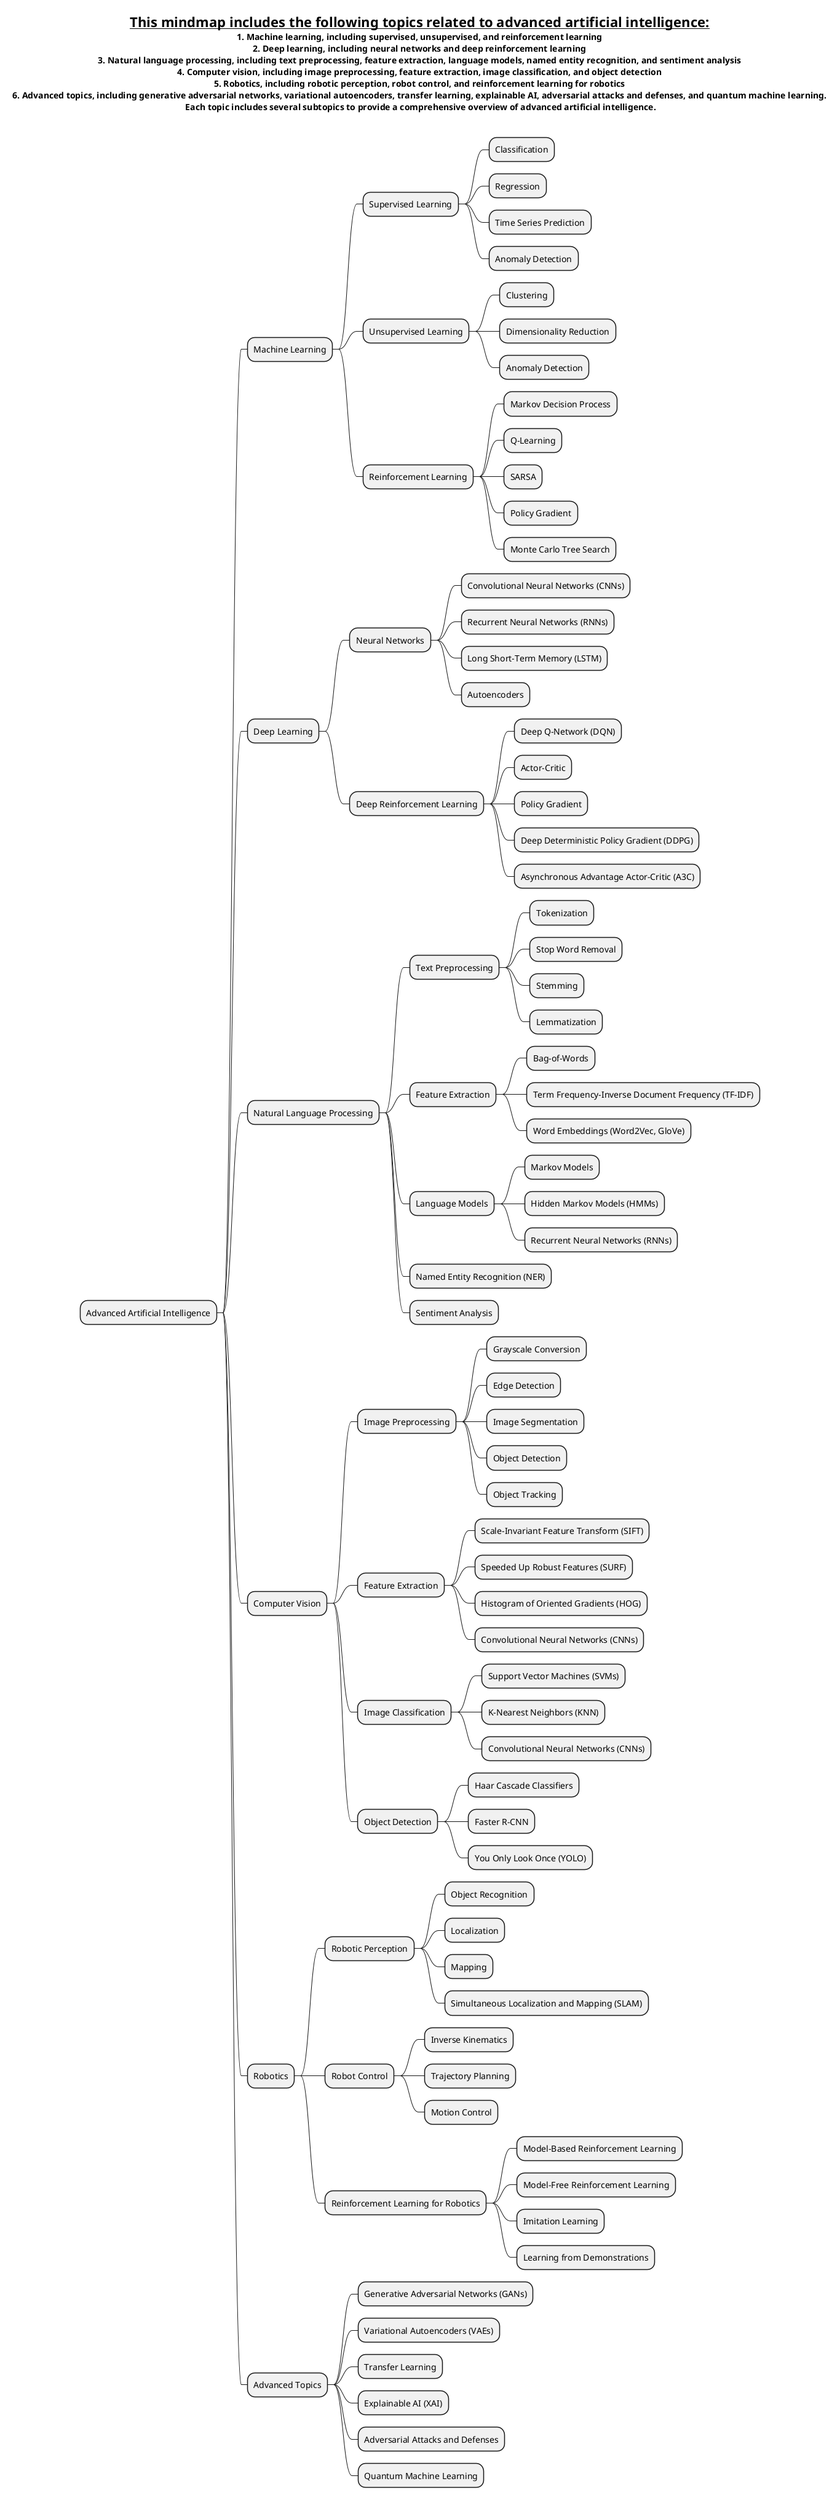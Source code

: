 @startmindmap
title = __This mindmap includes the following topics related to advanced artificial intelligence:__ \n1. Machine learning, including supervised, unsupervised, and reinforcement learning\n2. Deep learning, including neural networks and deep reinforcement learning\n3. Natural language processing, including text preprocessing, feature extraction, language models, named entity recognition, and sentiment analysis\n4. Computer vision, including image preprocessing, feature extraction, image classification, and object detection\n5. Robotics, including robotic perception, robot control, and reinforcement learning for robotics\n6. Advanced topics, including generative adversarial networks, variational autoencoders, transfer learning, explainable AI, adversarial attacks and defenses, and quantum machine learning.\n Each topic includes several subtopics to provide a comprehensive overview of advanced artificial intelligence.\n

* Advanced Artificial Intelligence
** Machine Learning
*** Supervised Learning
**** Classification
**** Regression
**** Time Series Prediction
**** Anomaly Detection
*** Unsupervised Learning
**** Clustering
**** Dimensionality Reduction
**** Anomaly Detection
*** Reinforcement Learning
**** Markov Decision Process
**** Q-Learning
**** SARSA
**** Policy Gradient
**** Monte Carlo Tree Search
** Deep Learning
*** Neural Networks
**** Convolutional Neural Networks (CNNs)
**** Recurrent Neural Networks (RNNs)
**** Long Short-Term Memory (LSTM)
**** Autoencoders
*** Deep Reinforcement Learning
**** Deep Q-Network (DQN)
**** Actor-Critic
**** Policy Gradient
**** Deep Deterministic Policy Gradient (DDPG)
**** Asynchronous Advantage Actor-Critic (A3C)
** Natural Language Processing
*** Text Preprocessing
**** Tokenization
**** Stop Word Removal
**** Stemming
**** Lemmatization
*** Feature Extraction
**** Bag-of-Words
**** Term Frequency-Inverse Document Frequency (TF-IDF)
**** Word Embeddings (Word2Vec, GloVe)
*** Language Models
**** Markov Models
**** Hidden Markov Models (HMMs)
**** Recurrent Neural Networks (RNNs)
*** Named Entity Recognition (NER)
*** Sentiment Analysis
** Computer Vision
*** Image Preprocessing
**** Grayscale Conversion
**** Edge Detection
**** Image Segmentation
**** Object Detection
**** Object Tracking
*** Feature Extraction
**** Scale-Invariant Feature Transform (SIFT)
**** Speeded Up Robust Features (SURF)
**** Histogram of Oriented Gradients (HOG)
**** Convolutional Neural Networks (CNNs)
*** Image Classification
**** Support Vector Machines (SVMs)
**** K-Nearest Neighbors (KNN)
**** Convolutional Neural Networks (CNNs)
*** Object Detection
**** Haar Cascade Classifiers
**** Faster R-CNN
**** You Only Look Once (YOLO)
** Robotics
*** Robotic Perception
**** Object Recognition
**** Localization
**** Mapping
**** Simultaneous Localization and Mapping (SLAM)
*** Robot Control
**** Inverse Kinematics
**** Trajectory Planning
**** Motion Control
*** Reinforcement Learning for Robotics
**** Model-Based Reinforcement Learning
**** Model-Free Reinforcement Learning
**** Imitation Learning
**** Learning from Demonstrations
** Advanced Topics
*** Generative Adversarial Networks (GANs)
*** Variational Autoencoders (VAEs)
*** Transfer Learning
*** Explainable AI (XAI)
*** Adversarial Attacks and Defenses
*** Quantum Machine Learning
@endmindmap
